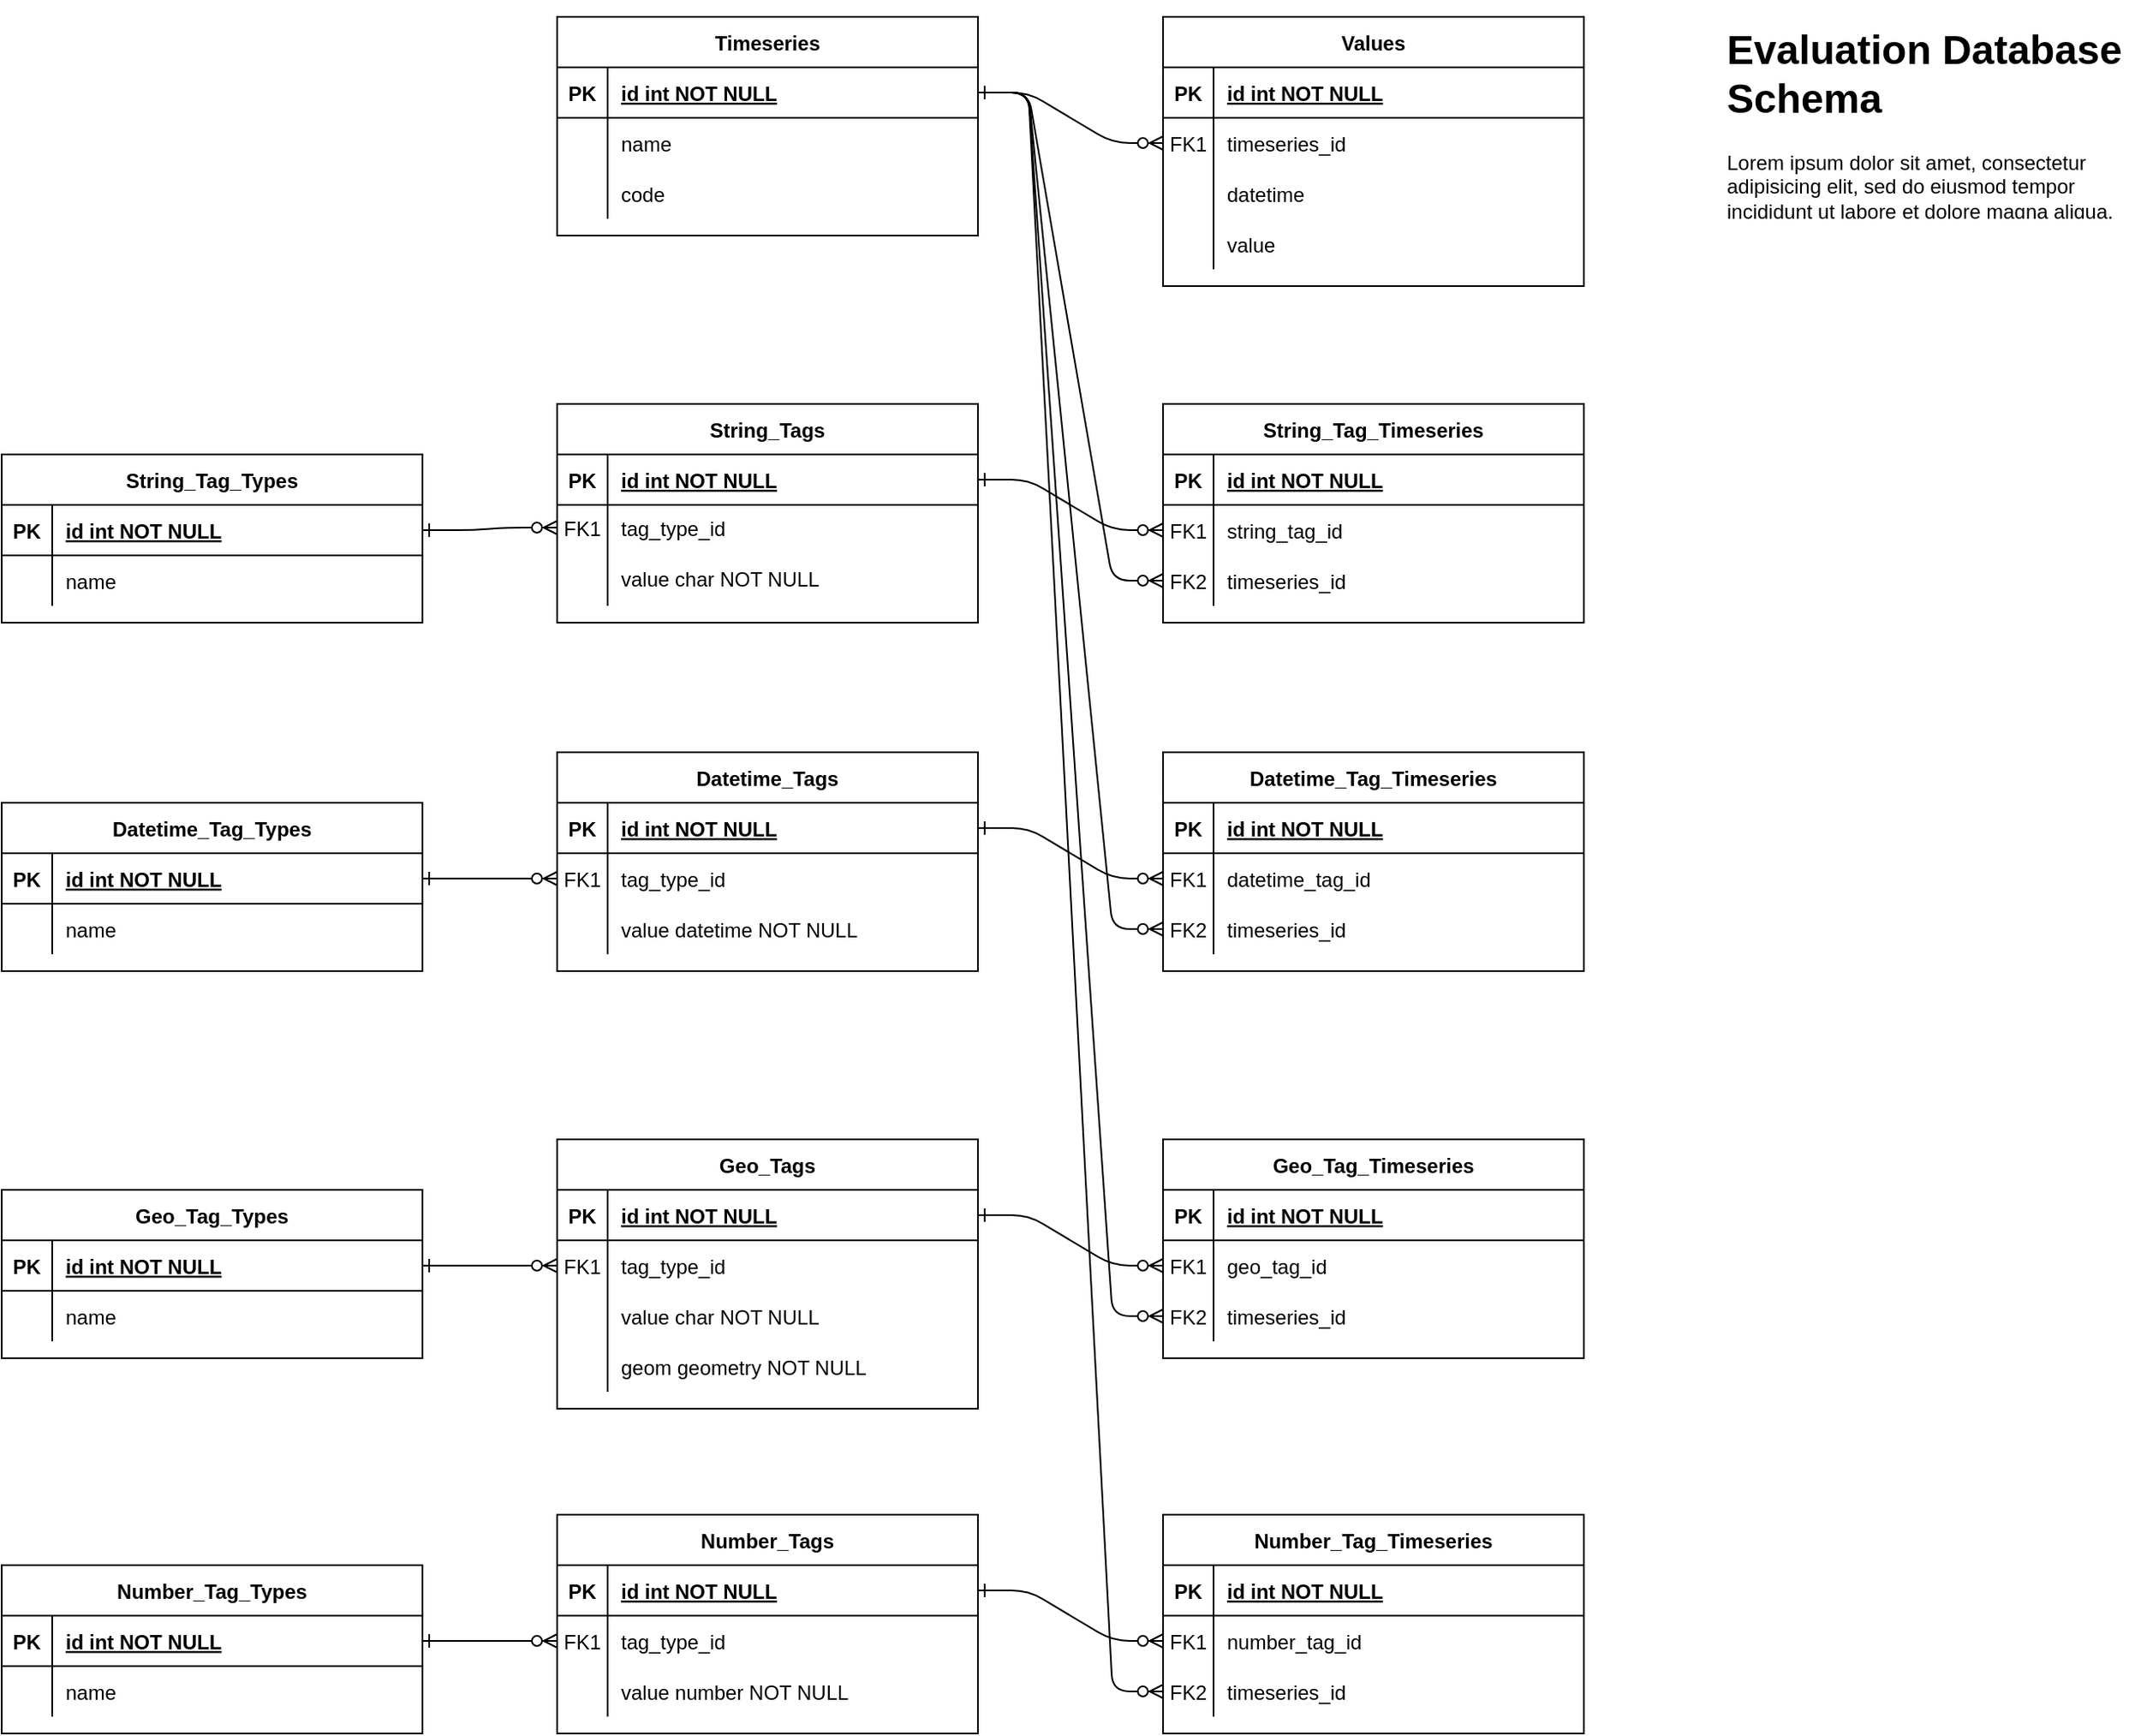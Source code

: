 <mxfile version="20.5.3" type="github">
  <diagram id="R2lEEEUBdFMjLlhIrx00" name="Page-1">
    <mxGraphModel dx="1337" dy="913" grid="1" gridSize="10" guides="1" tooltips="1" connect="1" arrows="1" fold="1" page="1" pageScale="1" pageWidth="1700" pageHeight="1100" math="0" shadow="0" extFonts="Permanent Marker^https://fonts.googleapis.com/css?family=Permanent+Marker">
      <root>
        <mxCell id="0" />
        <mxCell id="1" parent="0" />
        <mxCell id="C-vyLk0tnHw3VtMMgP7b-1" value="" style="edgeStyle=entityRelationEdgeStyle;endArrow=ERzeroToMany;startArrow=ERone;endFill=1;startFill=0;" parent="1" source="C-vyLk0tnHw3VtMMgP7b-24" target="C-vyLk0tnHw3VtMMgP7b-6" edge="1">
          <mxGeometry width="100" height="100" relative="1" as="geometry">
            <mxPoint x="340" y="720" as="sourcePoint" />
            <mxPoint x="440" y="620" as="targetPoint" />
          </mxGeometry>
        </mxCell>
        <mxCell id="C-vyLk0tnHw3VtMMgP7b-2" value="Values" style="shape=table;startSize=30;container=1;collapsible=1;childLayout=tableLayout;fixedRows=1;rowLines=0;fontStyle=1;align=center;resizeLast=1;" parent="1" vertex="1">
          <mxGeometry x="750" y="40" width="250" height="160" as="geometry" />
        </mxCell>
        <mxCell id="C-vyLk0tnHw3VtMMgP7b-3" value="" style="shape=partialRectangle;collapsible=0;dropTarget=0;pointerEvents=0;fillColor=none;points=[[0,0.5],[1,0.5]];portConstraint=eastwest;top=0;left=0;right=0;bottom=1;" parent="C-vyLk0tnHw3VtMMgP7b-2" vertex="1">
          <mxGeometry y="30" width="250" height="30" as="geometry" />
        </mxCell>
        <mxCell id="C-vyLk0tnHw3VtMMgP7b-4" value="PK" style="shape=partialRectangle;overflow=hidden;connectable=0;fillColor=none;top=0;left=0;bottom=0;right=0;fontStyle=1;" parent="C-vyLk0tnHw3VtMMgP7b-3" vertex="1">
          <mxGeometry width="30" height="30" as="geometry">
            <mxRectangle width="30" height="30" as="alternateBounds" />
          </mxGeometry>
        </mxCell>
        <mxCell id="C-vyLk0tnHw3VtMMgP7b-5" value="id int NOT NULL " style="shape=partialRectangle;overflow=hidden;connectable=0;fillColor=none;top=0;left=0;bottom=0;right=0;align=left;spacingLeft=6;fontStyle=5;" parent="C-vyLk0tnHw3VtMMgP7b-3" vertex="1">
          <mxGeometry x="30" width="220" height="30" as="geometry">
            <mxRectangle width="220" height="30" as="alternateBounds" />
          </mxGeometry>
        </mxCell>
        <mxCell id="C-vyLk0tnHw3VtMMgP7b-6" value="" style="shape=partialRectangle;collapsible=0;dropTarget=0;pointerEvents=0;fillColor=none;points=[[0,0.5],[1,0.5]];portConstraint=eastwest;top=0;left=0;right=0;bottom=0;" parent="C-vyLk0tnHw3VtMMgP7b-2" vertex="1">
          <mxGeometry y="60" width="250" height="30" as="geometry" />
        </mxCell>
        <mxCell id="C-vyLk0tnHw3VtMMgP7b-7" value="FK1" style="shape=partialRectangle;overflow=hidden;connectable=0;fillColor=none;top=0;left=0;bottom=0;right=0;" parent="C-vyLk0tnHw3VtMMgP7b-6" vertex="1">
          <mxGeometry width="30" height="30" as="geometry">
            <mxRectangle width="30" height="30" as="alternateBounds" />
          </mxGeometry>
        </mxCell>
        <mxCell id="C-vyLk0tnHw3VtMMgP7b-8" value="timeseries_id" style="shape=partialRectangle;overflow=hidden;connectable=0;fillColor=none;top=0;left=0;bottom=0;right=0;align=left;spacingLeft=6;" parent="C-vyLk0tnHw3VtMMgP7b-6" vertex="1">
          <mxGeometry x="30" width="220" height="30" as="geometry">
            <mxRectangle width="220" height="30" as="alternateBounds" />
          </mxGeometry>
        </mxCell>
        <mxCell id="C-vyLk0tnHw3VtMMgP7b-9" value="" style="shape=partialRectangle;collapsible=0;dropTarget=0;pointerEvents=0;fillColor=none;points=[[0,0.5],[1,0.5]];portConstraint=eastwest;top=0;left=0;right=0;bottom=0;" parent="C-vyLk0tnHw3VtMMgP7b-2" vertex="1">
          <mxGeometry y="90" width="250" height="30" as="geometry" />
        </mxCell>
        <mxCell id="C-vyLk0tnHw3VtMMgP7b-10" value="" style="shape=partialRectangle;overflow=hidden;connectable=0;fillColor=none;top=0;left=0;bottom=0;right=0;" parent="C-vyLk0tnHw3VtMMgP7b-9" vertex="1">
          <mxGeometry width="30" height="30" as="geometry">
            <mxRectangle width="30" height="30" as="alternateBounds" />
          </mxGeometry>
        </mxCell>
        <mxCell id="C-vyLk0tnHw3VtMMgP7b-11" value="datetime" style="shape=partialRectangle;overflow=hidden;connectable=0;fillColor=none;top=0;left=0;bottom=0;right=0;align=left;spacingLeft=6;" parent="C-vyLk0tnHw3VtMMgP7b-9" vertex="1">
          <mxGeometry x="30" width="220" height="30" as="geometry">
            <mxRectangle width="220" height="30" as="alternateBounds" />
          </mxGeometry>
        </mxCell>
        <mxCell id="uPF_LpUXPdytuVd4c78B-18" style="shape=partialRectangle;collapsible=0;dropTarget=0;pointerEvents=0;fillColor=none;points=[[0,0.5],[1,0.5]];portConstraint=eastwest;top=0;left=0;right=0;bottom=0;" parent="C-vyLk0tnHw3VtMMgP7b-2" vertex="1">
          <mxGeometry y="120" width="250" height="30" as="geometry" />
        </mxCell>
        <mxCell id="uPF_LpUXPdytuVd4c78B-19" style="shape=partialRectangle;overflow=hidden;connectable=0;fillColor=none;top=0;left=0;bottom=0;right=0;" parent="uPF_LpUXPdytuVd4c78B-18" vertex="1">
          <mxGeometry width="30" height="30" as="geometry">
            <mxRectangle width="30" height="30" as="alternateBounds" />
          </mxGeometry>
        </mxCell>
        <mxCell id="uPF_LpUXPdytuVd4c78B-20" value="value" style="shape=partialRectangle;overflow=hidden;connectable=0;fillColor=none;top=0;left=0;bottom=0;right=0;align=left;spacingLeft=6;" parent="uPF_LpUXPdytuVd4c78B-18" vertex="1">
          <mxGeometry x="30" width="220" height="30" as="geometry">
            <mxRectangle width="220" height="30" as="alternateBounds" />
          </mxGeometry>
        </mxCell>
        <mxCell id="C-vyLk0tnHw3VtMMgP7b-23" value="Timeseries" style="shape=table;startSize=30;container=1;collapsible=1;childLayout=tableLayout;fixedRows=1;rowLines=0;fontStyle=1;align=center;resizeLast=1;" parent="1" vertex="1">
          <mxGeometry x="390" y="40" width="250" height="130" as="geometry">
            <mxRectangle x="120" y="120" width="100" height="30" as="alternateBounds" />
          </mxGeometry>
        </mxCell>
        <mxCell id="C-vyLk0tnHw3VtMMgP7b-24" value="" style="shape=partialRectangle;collapsible=0;dropTarget=0;pointerEvents=0;fillColor=none;points=[[0,0.5],[1,0.5]];portConstraint=eastwest;top=0;left=0;right=0;bottom=1;" parent="C-vyLk0tnHw3VtMMgP7b-23" vertex="1">
          <mxGeometry y="30" width="250" height="30" as="geometry" />
        </mxCell>
        <mxCell id="C-vyLk0tnHw3VtMMgP7b-25" value="PK" style="shape=partialRectangle;overflow=hidden;connectable=0;fillColor=none;top=0;left=0;bottom=0;right=0;fontStyle=1;" parent="C-vyLk0tnHw3VtMMgP7b-24" vertex="1">
          <mxGeometry width="30" height="30" as="geometry">
            <mxRectangle width="30" height="30" as="alternateBounds" />
          </mxGeometry>
        </mxCell>
        <mxCell id="C-vyLk0tnHw3VtMMgP7b-26" value="id int NOT NULL " style="shape=partialRectangle;overflow=hidden;connectable=0;fillColor=none;top=0;left=0;bottom=0;right=0;align=left;spacingLeft=6;fontStyle=5;" parent="C-vyLk0tnHw3VtMMgP7b-24" vertex="1">
          <mxGeometry x="30" width="220" height="30" as="geometry">
            <mxRectangle width="220" height="30" as="alternateBounds" />
          </mxGeometry>
        </mxCell>
        <mxCell id="C-vyLk0tnHw3VtMMgP7b-27" value="" style="shape=partialRectangle;collapsible=0;dropTarget=0;pointerEvents=0;fillColor=none;points=[[0,0.5],[1,0.5]];portConstraint=eastwest;top=0;left=0;right=0;bottom=0;" parent="C-vyLk0tnHw3VtMMgP7b-23" vertex="1">
          <mxGeometry y="60" width="250" height="30" as="geometry" />
        </mxCell>
        <mxCell id="C-vyLk0tnHw3VtMMgP7b-28" value="" style="shape=partialRectangle;overflow=hidden;connectable=0;fillColor=none;top=0;left=0;bottom=0;right=0;" parent="C-vyLk0tnHw3VtMMgP7b-27" vertex="1">
          <mxGeometry width="30" height="30" as="geometry">
            <mxRectangle width="30" height="30" as="alternateBounds" />
          </mxGeometry>
        </mxCell>
        <mxCell id="C-vyLk0tnHw3VtMMgP7b-29" value="name" style="shape=partialRectangle;overflow=hidden;connectable=0;fillColor=none;top=0;left=0;bottom=0;right=0;align=left;spacingLeft=6;" parent="C-vyLk0tnHw3VtMMgP7b-27" vertex="1">
          <mxGeometry x="30" width="220" height="30" as="geometry">
            <mxRectangle width="220" height="30" as="alternateBounds" />
          </mxGeometry>
        </mxCell>
        <mxCell id="uPF_LpUXPdytuVd4c78B-15" style="shape=partialRectangle;collapsible=0;dropTarget=0;pointerEvents=0;fillColor=none;points=[[0,0.5],[1,0.5]];portConstraint=eastwest;top=0;left=0;right=0;bottom=0;" parent="C-vyLk0tnHw3VtMMgP7b-23" vertex="1">
          <mxGeometry y="90" width="250" height="30" as="geometry" />
        </mxCell>
        <mxCell id="uPF_LpUXPdytuVd4c78B-16" style="shape=partialRectangle;overflow=hidden;connectable=0;fillColor=none;top=0;left=0;bottom=0;right=0;" parent="uPF_LpUXPdytuVd4c78B-15" vertex="1">
          <mxGeometry width="30" height="30" as="geometry">
            <mxRectangle width="30" height="30" as="alternateBounds" />
          </mxGeometry>
        </mxCell>
        <mxCell id="uPF_LpUXPdytuVd4c78B-17" value="code" style="shape=partialRectangle;overflow=hidden;connectable=0;fillColor=none;top=0;left=0;bottom=0;right=0;align=left;spacingLeft=6;" parent="uPF_LpUXPdytuVd4c78B-15" vertex="1">
          <mxGeometry x="30" width="220" height="30" as="geometry">
            <mxRectangle width="220" height="30" as="alternateBounds" />
          </mxGeometry>
        </mxCell>
        <mxCell id="uPF_LpUXPdytuVd4c78B-21" value="String_Tag_Types" style="shape=table;startSize=30;container=1;collapsible=1;childLayout=tableLayout;fixedRows=1;rowLines=0;fontStyle=1;align=center;resizeLast=1;" parent="1" vertex="1">
          <mxGeometry x="60" y="300" width="250" height="100" as="geometry">
            <mxRectangle x="120" y="120" width="100" height="30" as="alternateBounds" />
          </mxGeometry>
        </mxCell>
        <mxCell id="uPF_LpUXPdytuVd4c78B-22" value="" style="shape=partialRectangle;collapsible=0;dropTarget=0;pointerEvents=0;fillColor=none;points=[[0,0.5],[1,0.5]];portConstraint=eastwest;top=0;left=0;right=0;bottom=1;" parent="uPF_LpUXPdytuVd4c78B-21" vertex="1">
          <mxGeometry y="30" width="250" height="30" as="geometry" />
        </mxCell>
        <mxCell id="uPF_LpUXPdytuVd4c78B-23" value="PK" style="shape=partialRectangle;overflow=hidden;connectable=0;fillColor=none;top=0;left=0;bottom=0;right=0;fontStyle=1;" parent="uPF_LpUXPdytuVd4c78B-22" vertex="1">
          <mxGeometry width="30" height="30" as="geometry">
            <mxRectangle width="30" height="30" as="alternateBounds" />
          </mxGeometry>
        </mxCell>
        <mxCell id="uPF_LpUXPdytuVd4c78B-24" value="id int NOT NULL " style="shape=partialRectangle;overflow=hidden;connectable=0;fillColor=none;top=0;left=0;bottom=0;right=0;align=left;spacingLeft=6;fontStyle=5;" parent="uPF_LpUXPdytuVd4c78B-22" vertex="1">
          <mxGeometry x="30" width="220" height="30" as="geometry">
            <mxRectangle width="220" height="30" as="alternateBounds" />
          </mxGeometry>
        </mxCell>
        <mxCell id="uPF_LpUXPdytuVd4c78B-25" value="" style="shape=partialRectangle;collapsible=0;dropTarget=0;pointerEvents=0;fillColor=none;points=[[0,0.5],[1,0.5]];portConstraint=eastwest;top=0;left=0;right=0;bottom=0;" parent="uPF_LpUXPdytuVd4c78B-21" vertex="1">
          <mxGeometry y="60" width="250" height="30" as="geometry" />
        </mxCell>
        <mxCell id="uPF_LpUXPdytuVd4c78B-26" value="" style="shape=partialRectangle;overflow=hidden;connectable=0;fillColor=none;top=0;left=0;bottom=0;right=0;" parent="uPF_LpUXPdytuVd4c78B-25" vertex="1">
          <mxGeometry width="30" height="30" as="geometry">
            <mxRectangle width="30" height="30" as="alternateBounds" />
          </mxGeometry>
        </mxCell>
        <mxCell id="uPF_LpUXPdytuVd4c78B-27" value="name" style="shape=partialRectangle;overflow=hidden;connectable=0;fillColor=none;top=0;left=0;bottom=0;right=0;align=left;spacingLeft=6;" parent="uPF_LpUXPdytuVd4c78B-25" vertex="1">
          <mxGeometry x="30" width="220" height="30" as="geometry">
            <mxRectangle width="220" height="30" as="alternateBounds" />
          </mxGeometry>
        </mxCell>
        <mxCell id="uPF_LpUXPdytuVd4c78B-31" value="String_Tags" style="shape=table;startSize=30;container=1;collapsible=1;childLayout=tableLayout;fixedRows=1;rowLines=0;fontStyle=1;align=center;resizeLast=1;" parent="1" vertex="1">
          <mxGeometry x="390" y="270" width="250" height="130" as="geometry">
            <mxRectangle x="120" y="120" width="100" height="30" as="alternateBounds" />
          </mxGeometry>
        </mxCell>
        <mxCell id="uPF_LpUXPdytuVd4c78B-32" value="" style="shape=partialRectangle;collapsible=0;dropTarget=0;pointerEvents=0;fillColor=none;points=[[0,0.5],[1,0.5]];portConstraint=eastwest;top=0;left=0;right=0;bottom=1;" parent="uPF_LpUXPdytuVd4c78B-31" vertex="1">
          <mxGeometry y="30" width="250" height="30" as="geometry" />
        </mxCell>
        <mxCell id="uPF_LpUXPdytuVd4c78B-33" value="PK" style="shape=partialRectangle;overflow=hidden;connectable=0;fillColor=none;top=0;left=0;bottom=0;right=0;fontStyle=1;" parent="uPF_LpUXPdytuVd4c78B-32" vertex="1">
          <mxGeometry width="30" height="30" as="geometry">
            <mxRectangle width="30" height="30" as="alternateBounds" />
          </mxGeometry>
        </mxCell>
        <mxCell id="uPF_LpUXPdytuVd4c78B-34" value="id int NOT NULL " style="shape=partialRectangle;overflow=hidden;connectable=0;fillColor=none;top=0;left=0;bottom=0;right=0;align=left;spacingLeft=6;fontStyle=5;" parent="uPF_LpUXPdytuVd4c78B-32" vertex="1">
          <mxGeometry x="30" width="220" height="30" as="geometry">
            <mxRectangle width="220" height="30" as="alternateBounds" />
          </mxGeometry>
        </mxCell>
        <mxCell id="uPF_LpUXPdytuVd4c78B-35" value="" style="shape=partialRectangle;collapsible=0;dropTarget=0;pointerEvents=0;fillColor=none;points=[[0,0.5],[1,0.5]];portConstraint=eastwest;top=0;left=0;right=0;bottom=0;" parent="uPF_LpUXPdytuVd4c78B-31" vertex="1">
          <mxGeometry y="60" width="250" height="27" as="geometry" />
        </mxCell>
        <mxCell id="uPF_LpUXPdytuVd4c78B-36" value="FK1" style="shape=partialRectangle;overflow=hidden;connectable=0;fillColor=none;top=0;left=0;bottom=0;right=0;" parent="uPF_LpUXPdytuVd4c78B-35" vertex="1">
          <mxGeometry width="30" height="27" as="geometry">
            <mxRectangle width="30" height="27" as="alternateBounds" />
          </mxGeometry>
        </mxCell>
        <mxCell id="uPF_LpUXPdytuVd4c78B-37" value="tag_type_id" style="shape=partialRectangle;overflow=hidden;connectable=0;fillColor=none;top=0;left=0;bottom=0;right=0;align=left;spacingLeft=6;" parent="uPF_LpUXPdytuVd4c78B-35" vertex="1">
          <mxGeometry x="30" width="220" height="27" as="geometry">
            <mxRectangle width="220" height="27" as="alternateBounds" />
          </mxGeometry>
        </mxCell>
        <mxCell id="uPF_LpUXPdytuVd4c78B-38" style="shape=partialRectangle;collapsible=0;dropTarget=0;pointerEvents=0;fillColor=none;points=[[0,0.5],[1,0.5]];portConstraint=eastwest;top=0;left=0;right=0;bottom=0;" parent="uPF_LpUXPdytuVd4c78B-31" vertex="1">
          <mxGeometry y="87" width="250" height="33" as="geometry" />
        </mxCell>
        <mxCell id="uPF_LpUXPdytuVd4c78B-39" style="shape=partialRectangle;overflow=hidden;connectable=0;fillColor=none;top=0;left=0;bottom=0;right=0;" parent="uPF_LpUXPdytuVd4c78B-38" vertex="1">
          <mxGeometry width="30" height="33" as="geometry">
            <mxRectangle width="30" height="33" as="alternateBounds" />
          </mxGeometry>
        </mxCell>
        <mxCell id="uPF_LpUXPdytuVd4c78B-40" value="value char NOT NULL" style="shape=partialRectangle;overflow=hidden;connectable=0;fillColor=none;top=0;left=0;bottom=0;right=0;align=left;spacingLeft=6;" parent="uPF_LpUXPdytuVd4c78B-38" vertex="1">
          <mxGeometry x="30" width="220" height="33" as="geometry">
            <mxRectangle width="220" height="33" as="alternateBounds" />
          </mxGeometry>
        </mxCell>
        <mxCell id="uPF_LpUXPdytuVd4c78B-41" value="String_Tag_Timeseries" style="shape=table;startSize=30;container=1;collapsible=1;childLayout=tableLayout;fixedRows=1;rowLines=0;fontStyle=1;align=center;resizeLast=1;" parent="1" vertex="1">
          <mxGeometry x="750" y="270" width="250" height="130" as="geometry">
            <mxRectangle x="120" y="120" width="100" height="30" as="alternateBounds" />
          </mxGeometry>
        </mxCell>
        <mxCell id="uPF_LpUXPdytuVd4c78B-42" value="" style="shape=partialRectangle;collapsible=0;dropTarget=0;pointerEvents=0;fillColor=none;points=[[0,0.5],[1,0.5]];portConstraint=eastwest;top=0;left=0;right=0;bottom=1;" parent="uPF_LpUXPdytuVd4c78B-41" vertex="1">
          <mxGeometry y="30" width="250" height="30" as="geometry" />
        </mxCell>
        <mxCell id="uPF_LpUXPdytuVd4c78B-43" value="PK" style="shape=partialRectangle;overflow=hidden;connectable=0;fillColor=none;top=0;left=0;bottom=0;right=0;fontStyle=1;" parent="uPF_LpUXPdytuVd4c78B-42" vertex="1">
          <mxGeometry width="30" height="30" as="geometry">
            <mxRectangle width="30" height="30" as="alternateBounds" />
          </mxGeometry>
        </mxCell>
        <mxCell id="uPF_LpUXPdytuVd4c78B-44" value="id int NOT NULL " style="shape=partialRectangle;overflow=hidden;connectable=0;fillColor=none;top=0;left=0;bottom=0;right=0;align=left;spacingLeft=6;fontStyle=5;" parent="uPF_LpUXPdytuVd4c78B-42" vertex="1">
          <mxGeometry x="30" width="220" height="30" as="geometry">
            <mxRectangle width="220" height="30" as="alternateBounds" />
          </mxGeometry>
        </mxCell>
        <mxCell id="uPF_LpUXPdytuVd4c78B-45" value="" style="shape=partialRectangle;collapsible=0;dropTarget=0;pointerEvents=0;fillColor=none;points=[[0,0.5],[1,0.5]];portConstraint=eastwest;top=0;left=0;right=0;bottom=0;" parent="uPF_LpUXPdytuVd4c78B-41" vertex="1">
          <mxGeometry y="60" width="250" height="30" as="geometry" />
        </mxCell>
        <mxCell id="uPF_LpUXPdytuVd4c78B-46" value="FK1" style="shape=partialRectangle;overflow=hidden;connectable=0;fillColor=none;top=0;left=0;bottom=0;right=0;" parent="uPF_LpUXPdytuVd4c78B-45" vertex="1">
          <mxGeometry width="30" height="30" as="geometry">
            <mxRectangle width="30" height="30" as="alternateBounds" />
          </mxGeometry>
        </mxCell>
        <mxCell id="uPF_LpUXPdytuVd4c78B-47" value="string_tag_id" style="shape=partialRectangle;overflow=hidden;connectable=0;fillColor=none;top=0;left=0;bottom=0;right=0;align=left;spacingLeft=6;" parent="uPF_LpUXPdytuVd4c78B-45" vertex="1">
          <mxGeometry x="30" width="220" height="30" as="geometry">
            <mxRectangle width="220" height="30" as="alternateBounds" />
          </mxGeometry>
        </mxCell>
        <mxCell id="uPF_LpUXPdytuVd4c78B-48" style="shape=partialRectangle;collapsible=0;dropTarget=0;pointerEvents=0;fillColor=none;points=[[0,0.5],[1,0.5]];portConstraint=eastwest;top=0;left=0;right=0;bottom=0;" parent="uPF_LpUXPdytuVd4c78B-41" vertex="1">
          <mxGeometry y="90" width="250" height="30" as="geometry" />
        </mxCell>
        <mxCell id="uPF_LpUXPdytuVd4c78B-49" value="FK2" style="shape=partialRectangle;overflow=hidden;connectable=0;fillColor=none;top=0;left=0;bottom=0;right=0;" parent="uPF_LpUXPdytuVd4c78B-48" vertex="1">
          <mxGeometry width="30" height="30" as="geometry">
            <mxRectangle width="30" height="30" as="alternateBounds" />
          </mxGeometry>
        </mxCell>
        <mxCell id="uPF_LpUXPdytuVd4c78B-50" value="timeseries_id" style="shape=partialRectangle;overflow=hidden;connectable=0;fillColor=none;top=0;left=0;bottom=0;right=0;align=left;spacingLeft=6;" parent="uPF_LpUXPdytuVd4c78B-48" vertex="1">
          <mxGeometry x="30" width="220" height="30" as="geometry">
            <mxRectangle width="220" height="30" as="alternateBounds" />
          </mxGeometry>
        </mxCell>
        <mxCell id="uPF_LpUXPdytuVd4c78B-54" value="" style="edgeStyle=entityRelationEdgeStyle;endArrow=ERzeroToMany;startArrow=ERone;endFill=1;startFill=0;entryX=0;entryY=0.5;entryDx=0;entryDy=0;exitX=1;exitY=0.5;exitDx=0;exitDy=0;" parent="1" source="uPF_LpUXPdytuVd4c78B-22" target="uPF_LpUXPdytuVd4c78B-35" edge="1">
          <mxGeometry width="100" height="100" relative="1" as="geometry">
            <mxPoint x="390" y="-85" as="sourcePoint" />
            <mxPoint x="470" y="-55" as="targetPoint" />
          </mxGeometry>
        </mxCell>
        <mxCell id="uPF_LpUXPdytuVd4c78B-55" value="" style="edgeStyle=entityRelationEdgeStyle;endArrow=ERzeroToMany;startArrow=ERone;endFill=1;startFill=0;entryX=0;entryY=0.5;entryDx=0;entryDy=0;exitX=1;exitY=0.5;exitDx=0;exitDy=0;" parent="1" source="uPF_LpUXPdytuVd4c78B-32" target="uPF_LpUXPdytuVd4c78B-45" edge="1">
          <mxGeometry width="100" height="100" relative="1" as="geometry">
            <mxPoint x="340" y="450" as="sourcePoint" />
            <mxPoint x="440" y="450" as="targetPoint" />
          </mxGeometry>
        </mxCell>
        <mxCell id="uPF_LpUXPdytuVd4c78B-56" value="" style="edgeStyle=entityRelationEdgeStyle;endArrow=ERzeroToMany;startArrow=ERone;endFill=1;startFill=0;entryX=0;entryY=0.5;entryDx=0;entryDy=0;exitX=1;exitY=0.5;exitDx=0;exitDy=0;" parent="1" source="C-vyLk0tnHw3VtMMgP7b-24" target="uPF_LpUXPdytuVd4c78B-48" edge="1">
          <mxGeometry width="100" height="100" relative="1" as="geometry">
            <mxPoint x="640" y="535" as="sourcePoint" />
            <mxPoint x="735" y="565" as="targetPoint" />
          </mxGeometry>
        </mxCell>
        <mxCell id="uPF_LpUXPdytuVd4c78B-57" value="Datetime_Tag_Types" style="shape=table;startSize=30;container=1;collapsible=1;childLayout=tableLayout;fixedRows=1;rowLines=0;fontStyle=1;align=center;resizeLast=1;" parent="1" vertex="1">
          <mxGeometry x="60" y="507" width="250" height="100" as="geometry">
            <mxRectangle x="120" y="120" width="100" height="30" as="alternateBounds" />
          </mxGeometry>
        </mxCell>
        <mxCell id="uPF_LpUXPdytuVd4c78B-58" value="" style="shape=partialRectangle;collapsible=0;dropTarget=0;pointerEvents=0;fillColor=none;points=[[0,0.5],[1,0.5]];portConstraint=eastwest;top=0;left=0;right=0;bottom=1;" parent="uPF_LpUXPdytuVd4c78B-57" vertex="1">
          <mxGeometry y="30" width="250" height="30" as="geometry" />
        </mxCell>
        <mxCell id="uPF_LpUXPdytuVd4c78B-59" value="PK" style="shape=partialRectangle;overflow=hidden;connectable=0;fillColor=none;top=0;left=0;bottom=0;right=0;fontStyle=1;" parent="uPF_LpUXPdytuVd4c78B-58" vertex="1">
          <mxGeometry width="30" height="30" as="geometry">
            <mxRectangle width="30" height="30" as="alternateBounds" />
          </mxGeometry>
        </mxCell>
        <mxCell id="uPF_LpUXPdytuVd4c78B-60" value="id int NOT NULL " style="shape=partialRectangle;overflow=hidden;connectable=0;fillColor=none;top=0;left=0;bottom=0;right=0;align=left;spacingLeft=6;fontStyle=5;" parent="uPF_LpUXPdytuVd4c78B-58" vertex="1">
          <mxGeometry x="30" width="220" height="30" as="geometry">
            <mxRectangle width="220" height="30" as="alternateBounds" />
          </mxGeometry>
        </mxCell>
        <mxCell id="uPF_LpUXPdytuVd4c78B-61" value="" style="shape=partialRectangle;collapsible=0;dropTarget=0;pointerEvents=0;fillColor=none;points=[[0,0.5],[1,0.5]];portConstraint=eastwest;top=0;left=0;right=0;bottom=0;" parent="uPF_LpUXPdytuVd4c78B-57" vertex="1">
          <mxGeometry y="60" width="250" height="30" as="geometry" />
        </mxCell>
        <mxCell id="uPF_LpUXPdytuVd4c78B-62" value="" style="shape=partialRectangle;overflow=hidden;connectable=0;fillColor=none;top=0;left=0;bottom=0;right=0;" parent="uPF_LpUXPdytuVd4c78B-61" vertex="1">
          <mxGeometry width="30" height="30" as="geometry">
            <mxRectangle width="30" height="30" as="alternateBounds" />
          </mxGeometry>
        </mxCell>
        <mxCell id="uPF_LpUXPdytuVd4c78B-63" value="name" style="shape=partialRectangle;overflow=hidden;connectable=0;fillColor=none;top=0;left=0;bottom=0;right=0;align=left;spacingLeft=6;" parent="uPF_LpUXPdytuVd4c78B-61" vertex="1">
          <mxGeometry x="30" width="220" height="30" as="geometry">
            <mxRectangle width="220" height="30" as="alternateBounds" />
          </mxGeometry>
        </mxCell>
        <mxCell id="uPF_LpUXPdytuVd4c78B-64" value="Datetime_Tags" style="shape=table;startSize=30;container=1;collapsible=1;childLayout=tableLayout;fixedRows=1;rowLines=0;fontStyle=1;align=center;resizeLast=1;" parent="1" vertex="1">
          <mxGeometry x="390" y="477" width="250" height="130" as="geometry">
            <mxRectangle x="120" y="120" width="100" height="30" as="alternateBounds" />
          </mxGeometry>
        </mxCell>
        <mxCell id="uPF_LpUXPdytuVd4c78B-65" value="" style="shape=partialRectangle;collapsible=0;dropTarget=0;pointerEvents=0;fillColor=none;points=[[0,0.5],[1,0.5]];portConstraint=eastwest;top=0;left=0;right=0;bottom=1;" parent="uPF_LpUXPdytuVd4c78B-64" vertex="1">
          <mxGeometry y="30" width="250" height="30" as="geometry" />
        </mxCell>
        <mxCell id="uPF_LpUXPdytuVd4c78B-66" value="PK" style="shape=partialRectangle;overflow=hidden;connectable=0;fillColor=none;top=0;left=0;bottom=0;right=0;fontStyle=1;" parent="uPF_LpUXPdytuVd4c78B-65" vertex="1">
          <mxGeometry width="30" height="30" as="geometry">
            <mxRectangle width="30" height="30" as="alternateBounds" />
          </mxGeometry>
        </mxCell>
        <mxCell id="uPF_LpUXPdytuVd4c78B-67" value="id int NOT NULL " style="shape=partialRectangle;overflow=hidden;connectable=0;fillColor=none;top=0;left=0;bottom=0;right=0;align=left;spacingLeft=6;fontStyle=5;" parent="uPF_LpUXPdytuVd4c78B-65" vertex="1">
          <mxGeometry x="30" width="220" height="30" as="geometry">
            <mxRectangle width="220" height="30" as="alternateBounds" />
          </mxGeometry>
        </mxCell>
        <mxCell id="uPF_LpUXPdytuVd4c78B-68" value="" style="shape=partialRectangle;collapsible=0;dropTarget=0;pointerEvents=0;fillColor=none;points=[[0,0.5],[1,0.5]];portConstraint=eastwest;top=0;left=0;right=0;bottom=0;" parent="uPF_LpUXPdytuVd4c78B-64" vertex="1">
          <mxGeometry y="60" width="250" height="30" as="geometry" />
        </mxCell>
        <mxCell id="uPF_LpUXPdytuVd4c78B-69" value="FK1" style="shape=partialRectangle;overflow=hidden;connectable=0;fillColor=none;top=0;left=0;bottom=0;right=0;" parent="uPF_LpUXPdytuVd4c78B-68" vertex="1">
          <mxGeometry width="30" height="30" as="geometry">
            <mxRectangle width="30" height="30" as="alternateBounds" />
          </mxGeometry>
        </mxCell>
        <mxCell id="uPF_LpUXPdytuVd4c78B-70" value="tag_type_id" style="shape=partialRectangle;overflow=hidden;connectable=0;fillColor=none;top=0;left=0;bottom=0;right=0;align=left;spacingLeft=6;" parent="uPF_LpUXPdytuVd4c78B-68" vertex="1">
          <mxGeometry x="30" width="220" height="30" as="geometry">
            <mxRectangle width="220" height="30" as="alternateBounds" />
          </mxGeometry>
        </mxCell>
        <mxCell id="uPF_LpUXPdytuVd4c78B-71" style="shape=partialRectangle;collapsible=0;dropTarget=0;pointerEvents=0;fillColor=none;points=[[0,0.5],[1,0.5]];portConstraint=eastwest;top=0;left=0;right=0;bottom=0;" parent="uPF_LpUXPdytuVd4c78B-64" vertex="1">
          <mxGeometry y="90" width="250" height="30" as="geometry" />
        </mxCell>
        <mxCell id="uPF_LpUXPdytuVd4c78B-72" style="shape=partialRectangle;overflow=hidden;connectable=0;fillColor=none;top=0;left=0;bottom=0;right=0;" parent="uPF_LpUXPdytuVd4c78B-71" vertex="1">
          <mxGeometry width="30" height="30" as="geometry">
            <mxRectangle width="30" height="30" as="alternateBounds" />
          </mxGeometry>
        </mxCell>
        <mxCell id="uPF_LpUXPdytuVd4c78B-73" value="value datetime NOT NULL" style="shape=partialRectangle;overflow=hidden;connectable=0;fillColor=none;top=0;left=0;bottom=0;right=0;align=left;spacingLeft=6;" parent="uPF_LpUXPdytuVd4c78B-71" vertex="1">
          <mxGeometry x="30" width="220" height="30" as="geometry">
            <mxRectangle width="220" height="30" as="alternateBounds" />
          </mxGeometry>
        </mxCell>
        <mxCell id="uPF_LpUXPdytuVd4c78B-74" value="Datetime_Tag_Timeseries" style="shape=table;startSize=30;container=1;collapsible=1;childLayout=tableLayout;fixedRows=1;rowLines=0;fontStyle=1;align=center;resizeLast=1;" parent="1" vertex="1">
          <mxGeometry x="750" y="477" width="250" height="130" as="geometry">
            <mxRectangle x="120" y="120" width="100" height="30" as="alternateBounds" />
          </mxGeometry>
        </mxCell>
        <mxCell id="uPF_LpUXPdytuVd4c78B-75" value="" style="shape=partialRectangle;collapsible=0;dropTarget=0;pointerEvents=0;fillColor=none;points=[[0,0.5],[1,0.5]];portConstraint=eastwest;top=0;left=0;right=0;bottom=1;" parent="uPF_LpUXPdytuVd4c78B-74" vertex="1">
          <mxGeometry y="30" width="250" height="30" as="geometry" />
        </mxCell>
        <mxCell id="uPF_LpUXPdytuVd4c78B-76" value="PK" style="shape=partialRectangle;overflow=hidden;connectable=0;fillColor=none;top=0;left=0;bottom=0;right=0;fontStyle=1;" parent="uPF_LpUXPdytuVd4c78B-75" vertex="1">
          <mxGeometry width="30" height="30" as="geometry">
            <mxRectangle width="30" height="30" as="alternateBounds" />
          </mxGeometry>
        </mxCell>
        <mxCell id="uPF_LpUXPdytuVd4c78B-77" value="id int NOT NULL " style="shape=partialRectangle;overflow=hidden;connectable=0;fillColor=none;top=0;left=0;bottom=0;right=0;align=left;spacingLeft=6;fontStyle=5;" parent="uPF_LpUXPdytuVd4c78B-75" vertex="1">
          <mxGeometry x="30" width="220" height="30" as="geometry">
            <mxRectangle width="220" height="30" as="alternateBounds" />
          </mxGeometry>
        </mxCell>
        <mxCell id="uPF_LpUXPdytuVd4c78B-78" value="" style="shape=partialRectangle;collapsible=0;dropTarget=0;pointerEvents=0;fillColor=none;points=[[0,0.5],[1,0.5]];portConstraint=eastwest;top=0;left=0;right=0;bottom=0;" parent="uPF_LpUXPdytuVd4c78B-74" vertex="1">
          <mxGeometry y="60" width="250" height="30" as="geometry" />
        </mxCell>
        <mxCell id="uPF_LpUXPdytuVd4c78B-79" value="FK1" style="shape=partialRectangle;overflow=hidden;connectable=0;fillColor=none;top=0;left=0;bottom=0;right=0;" parent="uPF_LpUXPdytuVd4c78B-78" vertex="1">
          <mxGeometry width="30" height="30" as="geometry">
            <mxRectangle width="30" height="30" as="alternateBounds" />
          </mxGeometry>
        </mxCell>
        <mxCell id="uPF_LpUXPdytuVd4c78B-80" value="datetime_tag_id" style="shape=partialRectangle;overflow=hidden;connectable=0;fillColor=none;top=0;left=0;bottom=0;right=0;align=left;spacingLeft=6;" parent="uPF_LpUXPdytuVd4c78B-78" vertex="1">
          <mxGeometry x="30" width="220" height="30" as="geometry">
            <mxRectangle width="220" height="30" as="alternateBounds" />
          </mxGeometry>
        </mxCell>
        <mxCell id="uPF_LpUXPdytuVd4c78B-81" style="shape=partialRectangle;collapsible=0;dropTarget=0;pointerEvents=0;fillColor=none;points=[[0,0.5],[1,0.5]];portConstraint=eastwest;top=0;left=0;right=0;bottom=0;" parent="uPF_LpUXPdytuVd4c78B-74" vertex="1">
          <mxGeometry y="90" width="250" height="30" as="geometry" />
        </mxCell>
        <mxCell id="uPF_LpUXPdytuVd4c78B-82" value="FK2" style="shape=partialRectangle;overflow=hidden;connectable=0;fillColor=none;top=0;left=0;bottom=0;right=0;" parent="uPF_LpUXPdytuVd4c78B-81" vertex="1">
          <mxGeometry width="30" height="30" as="geometry">
            <mxRectangle width="30" height="30" as="alternateBounds" />
          </mxGeometry>
        </mxCell>
        <mxCell id="uPF_LpUXPdytuVd4c78B-83" value="timeseries_id" style="shape=partialRectangle;overflow=hidden;connectable=0;fillColor=none;top=0;left=0;bottom=0;right=0;align=left;spacingLeft=6;" parent="uPF_LpUXPdytuVd4c78B-81" vertex="1">
          <mxGeometry x="30" width="220" height="30" as="geometry">
            <mxRectangle width="220" height="30" as="alternateBounds" />
          </mxGeometry>
        </mxCell>
        <mxCell id="uPF_LpUXPdytuVd4c78B-84" value="" style="edgeStyle=entityRelationEdgeStyle;endArrow=ERzeroToMany;startArrow=ERone;endFill=1;startFill=0;entryX=0;entryY=0.5;entryDx=0;entryDy=0;exitX=1;exitY=0.5;exitDx=0;exitDy=0;" parent="1" source="uPF_LpUXPdytuVd4c78B-58" target="uPF_LpUXPdytuVd4c78B-68" edge="1">
          <mxGeometry width="100" height="100" relative="1" as="geometry">
            <mxPoint x="320" y="355" as="sourcePoint" />
            <mxPoint x="400" y="355" as="targetPoint" />
          </mxGeometry>
        </mxCell>
        <mxCell id="uPF_LpUXPdytuVd4c78B-85" value="" style="edgeStyle=entityRelationEdgeStyle;endArrow=ERzeroToMany;startArrow=ERone;endFill=1;startFill=0;entryX=0;entryY=0.5;entryDx=0;entryDy=0;exitX=1;exitY=0.5;exitDx=0;exitDy=0;" parent="1" source="C-vyLk0tnHw3VtMMgP7b-24" target="uPF_LpUXPdytuVd4c78B-81" edge="1">
          <mxGeometry width="100" height="100" relative="1" as="geometry">
            <mxPoint x="460" y="145" as="sourcePoint" />
            <mxPoint x="750" y="488" as="targetPoint" />
          </mxGeometry>
        </mxCell>
        <mxCell id="uPF_LpUXPdytuVd4c78B-86" value="" style="edgeStyle=entityRelationEdgeStyle;endArrow=ERzeroToMany;startArrow=ERone;endFill=1;startFill=0;entryX=0;entryY=0.5;entryDx=0;entryDy=0;exitX=1;exitY=0.5;exitDx=0;exitDy=0;" parent="1" source="uPF_LpUXPdytuVd4c78B-65" target="uPF_LpUXPdytuVd4c78B-78" edge="1">
          <mxGeometry width="100" height="100" relative="1" as="geometry">
            <mxPoint x="650" y="325" as="sourcePoint" />
            <mxPoint x="760" y="355" as="targetPoint" />
          </mxGeometry>
        </mxCell>
        <mxCell id="uPF_LpUXPdytuVd4c78B-87" value="Geo_Tag_Types" style="shape=table;startSize=30;container=1;collapsible=1;childLayout=tableLayout;fixedRows=1;rowLines=0;fontStyle=1;align=center;resizeLast=1;" parent="1" vertex="1">
          <mxGeometry x="60" y="737" width="250" height="100" as="geometry">
            <mxRectangle x="120" y="120" width="100" height="30" as="alternateBounds" />
          </mxGeometry>
        </mxCell>
        <mxCell id="uPF_LpUXPdytuVd4c78B-88" value="" style="shape=partialRectangle;collapsible=0;dropTarget=0;pointerEvents=0;fillColor=none;points=[[0,0.5],[1,0.5]];portConstraint=eastwest;top=0;left=0;right=0;bottom=1;" parent="uPF_LpUXPdytuVd4c78B-87" vertex="1">
          <mxGeometry y="30" width="250" height="30" as="geometry" />
        </mxCell>
        <mxCell id="uPF_LpUXPdytuVd4c78B-89" value="PK" style="shape=partialRectangle;overflow=hidden;connectable=0;fillColor=none;top=0;left=0;bottom=0;right=0;fontStyle=1;" parent="uPF_LpUXPdytuVd4c78B-88" vertex="1">
          <mxGeometry width="30" height="30" as="geometry">
            <mxRectangle width="30" height="30" as="alternateBounds" />
          </mxGeometry>
        </mxCell>
        <mxCell id="uPF_LpUXPdytuVd4c78B-90" value="id int NOT NULL " style="shape=partialRectangle;overflow=hidden;connectable=0;fillColor=none;top=0;left=0;bottom=0;right=0;align=left;spacingLeft=6;fontStyle=5;" parent="uPF_LpUXPdytuVd4c78B-88" vertex="1">
          <mxGeometry x="30" width="220" height="30" as="geometry">
            <mxRectangle width="220" height="30" as="alternateBounds" />
          </mxGeometry>
        </mxCell>
        <mxCell id="uPF_LpUXPdytuVd4c78B-91" value="" style="shape=partialRectangle;collapsible=0;dropTarget=0;pointerEvents=0;fillColor=none;points=[[0,0.5],[1,0.5]];portConstraint=eastwest;top=0;left=0;right=0;bottom=0;" parent="uPF_LpUXPdytuVd4c78B-87" vertex="1">
          <mxGeometry y="60" width="250" height="30" as="geometry" />
        </mxCell>
        <mxCell id="uPF_LpUXPdytuVd4c78B-92" value="" style="shape=partialRectangle;overflow=hidden;connectable=0;fillColor=none;top=0;left=0;bottom=0;right=0;" parent="uPF_LpUXPdytuVd4c78B-91" vertex="1">
          <mxGeometry width="30" height="30" as="geometry">
            <mxRectangle width="30" height="30" as="alternateBounds" />
          </mxGeometry>
        </mxCell>
        <mxCell id="uPF_LpUXPdytuVd4c78B-93" value="name" style="shape=partialRectangle;overflow=hidden;connectable=0;fillColor=none;top=0;left=0;bottom=0;right=0;align=left;spacingLeft=6;" parent="uPF_LpUXPdytuVd4c78B-91" vertex="1">
          <mxGeometry x="30" width="220" height="30" as="geometry">
            <mxRectangle width="220" height="30" as="alternateBounds" />
          </mxGeometry>
        </mxCell>
        <mxCell id="uPF_LpUXPdytuVd4c78B-94" value="Geo_Tags" style="shape=table;startSize=30;container=1;collapsible=1;childLayout=tableLayout;fixedRows=1;rowLines=0;fontStyle=1;align=center;resizeLast=1;" parent="1" vertex="1">
          <mxGeometry x="390" y="707" width="250" height="160" as="geometry">
            <mxRectangle x="120" y="120" width="100" height="30" as="alternateBounds" />
          </mxGeometry>
        </mxCell>
        <mxCell id="uPF_LpUXPdytuVd4c78B-95" value="" style="shape=partialRectangle;collapsible=0;dropTarget=0;pointerEvents=0;fillColor=none;points=[[0,0.5],[1,0.5]];portConstraint=eastwest;top=0;left=0;right=0;bottom=1;" parent="uPF_LpUXPdytuVd4c78B-94" vertex="1">
          <mxGeometry y="30" width="250" height="30" as="geometry" />
        </mxCell>
        <mxCell id="uPF_LpUXPdytuVd4c78B-96" value="PK" style="shape=partialRectangle;overflow=hidden;connectable=0;fillColor=none;top=0;left=0;bottom=0;right=0;fontStyle=1;" parent="uPF_LpUXPdytuVd4c78B-95" vertex="1">
          <mxGeometry width="30" height="30" as="geometry">
            <mxRectangle width="30" height="30" as="alternateBounds" />
          </mxGeometry>
        </mxCell>
        <mxCell id="uPF_LpUXPdytuVd4c78B-97" value="id int NOT NULL " style="shape=partialRectangle;overflow=hidden;connectable=0;fillColor=none;top=0;left=0;bottom=0;right=0;align=left;spacingLeft=6;fontStyle=5;" parent="uPF_LpUXPdytuVd4c78B-95" vertex="1">
          <mxGeometry x="30" width="220" height="30" as="geometry">
            <mxRectangle width="220" height="30" as="alternateBounds" />
          </mxGeometry>
        </mxCell>
        <mxCell id="uPF_LpUXPdytuVd4c78B-98" value="" style="shape=partialRectangle;collapsible=0;dropTarget=0;pointerEvents=0;fillColor=none;points=[[0,0.5],[1,0.5]];portConstraint=eastwest;top=0;left=0;right=0;bottom=0;" parent="uPF_LpUXPdytuVd4c78B-94" vertex="1">
          <mxGeometry y="60" width="250" height="30" as="geometry" />
        </mxCell>
        <mxCell id="uPF_LpUXPdytuVd4c78B-99" value="FK1" style="shape=partialRectangle;overflow=hidden;connectable=0;fillColor=none;top=0;left=0;bottom=0;right=0;" parent="uPF_LpUXPdytuVd4c78B-98" vertex="1">
          <mxGeometry width="30" height="30" as="geometry">
            <mxRectangle width="30" height="30" as="alternateBounds" />
          </mxGeometry>
        </mxCell>
        <mxCell id="uPF_LpUXPdytuVd4c78B-100" value="tag_type_id" style="shape=partialRectangle;overflow=hidden;connectable=0;fillColor=none;top=0;left=0;bottom=0;right=0;align=left;spacingLeft=6;" parent="uPF_LpUXPdytuVd4c78B-98" vertex="1">
          <mxGeometry x="30" width="220" height="30" as="geometry">
            <mxRectangle width="220" height="30" as="alternateBounds" />
          </mxGeometry>
        </mxCell>
        <mxCell id="uPF_LpUXPdytuVd4c78B-101" style="shape=partialRectangle;collapsible=0;dropTarget=0;pointerEvents=0;fillColor=none;points=[[0,0.5],[1,0.5]];portConstraint=eastwest;top=0;left=0;right=0;bottom=0;" parent="uPF_LpUXPdytuVd4c78B-94" vertex="1">
          <mxGeometry y="90" width="250" height="30" as="geometry" />
        </mxCell>
        <mxCell id="uPF_LpUXPdytuVd4c78B-102" style="shape=partialRectangle;overflow=hidden;connectable=0;fillColor=none;top=0;left=0;bottom=0;right=0;" parent="uPF_LpUXPdytuVd4c78B-101" vertex="1">
          <mxGeometry width="30" height="30" as="geometry">
            <mxRectangle width="30" height="30" as="alternateBounds" />
          </mxGeometry>
        </mxCell>
        <mxCell id="uPF_LpUXPdytuVd4c78B-103" value="value char NOT NULL" style="shape=partialRectangle;overflow=hidden;connectable=0;fillColor=none;top=0;left=0;bottom=0;right=0;align=left;spacingLeft=6;" parent="uPF_LpUXPdytuVd4c78B-101" vertex="1">
          <mxGeometry x="30" width="220" height="30" as="geometry">
            <mxRectangle width="220" height="30" as="alternateBounds" />
          </mxGeometry>
        </mxCell>
        <mxCell id="uPF_LpUXPdytuVd4c78B-114" style="shape=partialRectangle;collapsible=0;dropTarget=0;pointerEvents=0;fillColor=none;points=[[0,0.5],[1,0.5]];portConstraint=eastwest;top=0;left=0;right=0;bottom=0;" parent="uPF_LpUXPdytuVd4c78B-94" vertex="1">
          <mxGeometry y="120" width="250" height="30" as="geometry" />
        </mxCell>
        <mxCell id="uPF_LpUXPdytuVd4c78B-115" style="shape=partialRectangle;overflow=hidden;connectable=0;fillColor=none;top=0;left=0;bottom=0;right=0;" parent="uPF_LpUXPdytuVd4c78B-114" vertex="1">
          <mxGeometry width="30" height="30" as="geometry">
            <mxRectangle width="30" height="30" as="alternateBounds" />
          </mxGeometry>
        </mxCell>
        <mxCell id="uPF_LpUXPdytuVd4c78B-116" value="geom geometry NOT NULL" style="shape=partialRectangle;overflow=hidden;connectable=0;fillColor=none;top=0;left=0;bottom=0;right=0;align=left;spacingLeft=6;" parent="uPF_LpUXPdytuVd4c78B-114" vertex="1">
          <mxGeometry x="30" width="220" height="30" as="geometry">
            <mxRectangle width="220" height="30" as="alternateBounds" />
          </mxGeometry>
        </mxCell>
        <mxCell id="uPF_LpUXPdytuVd4c78B-104" value="Geo_Tag_Timeseries" style="shape=table;startSize=30;container=1;collapsible=1;childLayout=tableLayout;fixedRows=1;rowLines=0;fontStyle=1;align=center;resizeLast=1;" parent="1" vertex="1">
          <mxGeometry x="750" y="707" width="250" height="130" as="geometry">
            <mxRectangle x="120" y="120" width="100" height="30" as="alternateBounds" />
          </mxGeometry>
        </mxCell>
        <mxCell id="uPF_LpUXPdytuVd4c78B-105" value="" style="shape=partialRectangle;collapsible=0;dropTarget=0;pointerEvents=0;fillColor=none;points=[[0,0.5],[1,0.5]];portConstraint=eastwest;top=0;left=0;right=0;bottom=1;" parent="uPF_LpUXPdytuVd4c78B-104" vertex="1">
          <mxGeometry y="30" width="250" height="30" as="geometry" />
        </mxCell>
        <mxCell id="uPF_LpUXPdytuVd4c78B-106" value="PK" style="shape=partialRectangle;overflow=hidden;connectable=0;fillColor=none;top=0;left=0;bottom=0;right=0;fontStyle=1;" parent="uPF_LpUXPdytuVd4c78B-105" vertex="1">
          <mxGeometry width="30" height="30" as="geometry">
            <mxRectangle width="30" height="30" as="alternateBounds" />
          </mxGeometry>
        </mxCell>
        <mxCell id="uPF_LpUXPdytuVd4c78B-107" value="id int NOT NULL " style="shape=partialRectangle;overflow=hidden;connectable=0;fillColor=none;top=0;left=0;bottom=0;right=0;align=left;spacingLeft=6;fontStyle=5;" parent="uPF_LpUXPdytuVd4c78B-105" vertex="1">
          <mxGeometry x="30" width="220" height="30" as="geometry">
            <mxRectangle width="220" height="30" as="alternateBounds" />
          </mxGeometry>
        </mxCell>
        <mxCell id="uPF_LpUXPdytuVd4c78B-108" value="" style="shape=partialRectangle;collapsible=0;dropTarget=0;pointerEvents=0;fillColor=none;points=[[0,0.5],[1,0.5]];portConstraint=eastwest;top=0;left=0;right=0;bottom=0;" parent="uPF_LpUXPdytuVd4c78B-104" vertex="1">
          <mxGeometry y="60" width="250" height="30" as="geometry" />
        </mxCell>
        <mxCell id="uPF_LpUXPdytuVd4c78B-109" value="FK1" style="shape=partialRectangle;overflow=hidden;connectable=0;fillColor=none;top=0;left=0;bottom=0;right=0;" parent="uPF_LpUXPdytuVd4c78B-108" vertex="1">
          <mxGeometry width="30" height="30" as="geometry">
            <mxRectangle width="30" height="30" as="alternateBounds" />
          </mxGeometry>
        </mxCell>
        <mxCell id="uPF_LpUXPdytuVd4c78B-110" value="geo_tag_id" style="shape=partialRectangle;overflow=hidden;connectable=0;fillColor=none;top=0;left=0;bottom=0;right=0;align=left;spacingLeft=6;" parent="uPF_LpUXPdytuVd4c78B-108" vertex="1">
          <mxGeometry x="30" width="220" height="30" as="geometry">
            <mxRectangle width="220" height="30" as="alternateBounds" />
          </mxGeometry>
        </mxCell>
        <mxCell id="uPF_LpUXPdytuVd4c78B-111" style="shape=partialRectangle;collapsible=0;dropTarget=0;pointerEvents=0;fillColor=none;points=[[0,0.5],[1,0.5]];portConstraint=eastwest;top=0;left=0;right=0;bottom=0;" parent="uPF_LpUXPdytuVd4c78B-104" vertex="1">
          <mxGeometry y="90" width="250" height="30" as="geometry" />
        </mxCell>
        <mxCell id="uPF_LpUXPdytuVd4c78B-112" value="FK2" style="shape=partialRectangle;overflow=hidden;connectable=0;fillColor=none;top=0;left=0;bottom=0;right=0;" parent="uPF_LpUXPdytuVd4c78B-111" vertex="1">
          <mxGeometry width="30" height="30" as="geometry">
            <mxRectangle width="30" height="30" as="alternateBounds" />
          </mxGeometry>
        </mxCell>
        <mxCell id="uPF_LpUXPdytuVd4c78B-113" value="timeseries_id" style="shape=partialRectangle;overflow=hidden;connectable=0;fillColor=none;top=0;left=0;bottom=0;right=0;align=left;spacingLeft=6;" parent="uPF_LpUXPdytuVd4c78B-111" vertex="1">
          <mxGeometry x="30" width="220" height="30" as="geometry">
            <mxRectangle width="220" height="30" as="alternateBounds" />
          </mxGeometry>
        </mxCell>
        <mxCell id="uPF_LpUXPdytuVd4c78B-117" value="" style="edgeStyle=entityRelationEdgeStyle;endArrow=ERzeroToMany;startArrow=ERone;endFill=1;startFill=0;entryX=0;entryY=0.5;entryDx=0;entryDy=0;exitX=1;exitY=0.5;exitDx=0;exitDy=0;" parent="1" source="uPF_LpUXPdytuVd4c78B-88" target="uPF_LpUXPdytuVd4c78B-98" edge="1">
          <mxGeometry width="100" height="100" relative="1" as="geometry">
            <mxPoint x="295" y="637" as="sourcePoint" />
            <mxPoint x="375" y="637" as="targetPoint" />
          </mxGeometry>
        </mxCell>
        <mxCell id="uPF_LpUXPdytuVd4c78B-118" value="" style="edgeStyle=entityRelationEdgeStyle;endArrow=ERzeroToMany;startArrow=ERone;endFill=1;startFill=0;entryX=0;entryY=0.5;entryDx=0;entryDy=0;exitX=1;exitY=0.5;exitDx=0;exitDy=0;" parent="1" source="uPF_LpUXPdytuVd4c78B-95" target="uPF_LpUXPdytuVd4c78B-108" edge="1">
          <mxGeometry width="100" height="100" relative="1" as="geometry">
            <mxPoint x="650" y="532" as="sourcePoint" />
            <mxPoint x="760" y="562" as="targetPoint" />
          </mxGeometry>
        </mxCell>
        <mxCell id="uPF_LpUXPdytuVd4c78B-119" value="" style="edgeStyle=entityRelationEdgeStyle;endArrow=ERzeroToMany;startArrow=ERone;endFill=1;startFill=0;entryX=0;entryY=0.5;entryDx=0;entryDy=0;exitX=1;exitY=0.5;exitDx=0;exitDy=0;" parent="1" source="C-vyLk0tnHw3VtMMgP7b-24" target="uPF_LpUXPdytuVd4c78B-111" edge="1">
          <mxGeometry width="100" height="100" relative="1" as="geometry">
            <mxPoint x="460" y="145" as="sourcePoint" />
            <mxPoint x="750" y="695" as="targetPoint" />
          </mxGeometry>
        </mxCell>
        <mxCell id="uPF_LpUXPdytuVd4c78B-120" value="Number_Tag_Types" style="shape=table;startSize=30;container=1;collapsible=1;childLayout=tableLayout;fixedRows=1;rowLines=0;fontStyle=1;align=center;resizeLast=1;" parent="1" vertex="1">
          <mxGeometry x="60" y="960" width="250" height="100" as="geometry">
            <mxRectangle x="120" y="120" width="100" height="30" as="alternateBounds" />
          </mxGeometry>
        </mxCell>
        <mxCell id="uPF_LpUXPdytuVd4c78B-121" value="" style="shape=partialRectangle;collapsible=0;dropTarget=0;pointerEvents=0;fillColor=none;points=[[0,0.5],[1,0.5]];portConstraint=eastwest;top=0;left=0;right=0;bottom=1;" parent="uPF_LpUXPdytuVd4c78B-120" vertex="1">
          <mxGeometry y="30" width="250" height="30" as="geometry" />
        </mxCell>
        <mxCell id="uPF_LpUXPdytuVd4c78B-122" value="PK" style="shape=partialRectangle;overflow=hidden;connectable=0;fillColor=none;top=0;left=0;bottom=0;right=0;fontStyle=1;" parent="uPF_LpUXPdytuVd4c78B-121" vertex="1">
          <mxGeometry width="30" height="30" as="geometry">
            <mxRectangle width="30" height="30" as="alternateBounds" />
          </mxGeometry>
        </mxCell>
        <mxCell id="uPF_LpUXPdytuVd4c78B-123" value="id int NOT NULL " style="shape=partialRectangle;overflow=hidden;connectable=0;fillColor=none;top=0;left=0;bottom=0;right=0;align=left;spacingLeft=6;fontStyle=5;" parent="uPF_LpUXPdytuVd4c78B-121" vertex="1">
          <mxGeometry x="30" width="220" height="30" as="geometry">
            <mxRectangle width="220" height="30" as="alternateBounds" />
          </mxGeometry>
        </mxCell>
        <mxCell id="uPF_LpUXPdytuVd4c78B-124" value="" style="shape=partialRectangle;collapsible=0;dropTarget=0;pointerEvents=0;fillColor=none;points=[[0,0.5],[1,0.5]];portConstraint=eastwest;top=0;left=0;right=0;bottom=0;" parent="uPF_LpUXPdytuVd4c78B-120" vertex="1">
          <mxGeometry y="60" width="250" height="30" as="geometry" />
        </mxCell>
        <mxCell id="uPF_LpUXPdytuVd4c78B-125" value="" style="shape=partialRectangle;overflow=hidden;connectable=0;fillColor=none;top=0;left=0;bottom=0;right=0;" parent="uPF_LpUXPdytuVd4c78B-124" vertex="1">
          <mxGeometry width="30" height="30" as="geometry">
            <mxRectangle width="30" height="30" as="alternateBounds" />
          </mxGeometry>
        </mxCell>
        <mxCell id="uPF_LpUXPdytuVd4c78B-126" value="name" style="shape=partialRectangle;overflow=hidden;connectable=0;fillColor=none;top=0;left=0;bottom=0;right=0;align=left;spacingLeft=6;" parent="uPF_LpUXPdytuVd4c78B-124" vertex="1">
          <mxGeometry x="30" width="220" height="30" as="geometry">
            <mxRectangle width="220" height="30" as="alternateBounds" />
          </mxGeometry>
        </mxCell>
        <mxCell id="uPF_LpUXPdytuVd4c78B-127" value="Number_Tags" style="shape=table;startSize=30;container=1;collapsible=1;childLayout=tableLayout;fixedRows=1;rowLines=0;fontStyle=1;align=center;resizeLast=1;" parent="1" vertex="1">
          <mxGeometry x="390" y="930" width="250" height="130" as="geometry">
            <mxRectangle x="120" y="120" width="100" height="30" as="alternateBounds" />
          </mxGeometry>
        </mxCell>
        <mxCell id="uPF_LpUXPdytuVd4c78B-128" value="" style="shape=partialRectangle;collapsible=0;dropTarget=0;pointerEvents=0;fillColor=none;points=[[0,0.5],[1,0.5]];portConstraint=eastwest;top=0;left=0;right=0;bottom=1;" parent="uPF_LpUXPdytuVd4c78B-127" vertex="1">
          <mxGeometry y="30" width="250" height="30" as="geometry" />
        </mxCell>
        <mxCell id="uPF_LpUXPdytuVd4c78B-129" value="PK" style="shape=partialRectangle;overflow=hidden;connectable=0;fillColor=none;top=0;left=0;bottom=0;right=0;fontStyle=1;" parent="uPF_LpUXPdytuVd4c78B-128" vertex="1">
          <mxGeometry width="30" height="30" as="geometry">
            <mxRectangle width="30" height="30" as="alternateBounds" />
          </mxGeometry>
        </mxCell>
        <mxCell id="uPF_LpUXPdytuVd4c78B-130" value="id int NOT NULL " style="shape=partialRectangle;overflow=hidden;connectable=0;fillColor=none;top=0;left=0;bottom=0;right=0;align=left;spacingLeft=6;fontStyle=5;" parent="uPF_LpUXPdytuVd4c78B-128" vertex="1">
          <mxGeometry x="30" width="220" height="30" as="geometry">
            <mxRectangle width="220" height="30" as="alternateBounds" />
          </mxGeometry>
        </mxCell>
        <mxCell id="uPF_LpUXPdytuVd4c78B-131" value="" style="shape=partialRectangle;collapsible=0;dropTarget=0;pointerEvents=0;fillColor=none;points=[[0,0.5],[1,0.5]];portConstraint=eastwest;top=0;left=0;right=0;bottom=0;" parent="uPF_LpUXPdytuVd4c78B-127" vertex="1">
          <mxGeometry y="60" width="250" height="30" as="geometry" />
        </mxCell>
        <mxCell id="uPF_LpUXPdytuVd4c78B-132" value="FK1" style="shape=partialRectangle;overflow=hidden;connectable=0;fillColor=none;top=0;left=0;bottom=0;right=0;" parent="uPF_LpUXPdytuVd4c78B-131" vertex="1">
          <mxGeometry width="30" height="30" as="geometry">
            <mxRectangle width="30" height="30" as="alternateBounds" />
          </mxGeometry>
        </mxCell>
        <mxCell id="uPF_LpUXPdytuVd4c78B-133" value="tag_type_id" style="shape=partialRectangle;overflow=hidden;connectable=0;fillColor=none;top=0;left=0;bottom=0;right=0;align=left;spacingLeft=6;" parent="uPF_LpUXPdytuVd4c78B-131" vertex="1">
          <mxGeometry x="30" width="220" height="30" as="geometry">
            <mxRectangle width="220" height="30" as="alternateBounds" />
          </mxGeometry>
        </mxCell>
        <mxCell id="uPF_LpUXPdytuVd4c78B-134" style="shape=partialRectangle;collapsible=0;dropTarget=0;pointerEvents=0;fillColor=none;points=[[0,0.5],[1,0.5]];portConstraint=eastwest;top=0;left=0;right=0;bottom=0;" parent="uPF_LpUXPdytuVd4c78B-127" vertex="1">
          <mxGeometry y="90" width="250" height="30" as="geometry" />
        </mxCell>
        <mxCell id="uPF_LpUXPdytuVd4c78B-135" style="shape=partialRectangle;overflow=hidden;connectable=0;fillColor=none;top=0;left=0;bottom=0;right=0;" parent="uPF_LpUXPdytuVd4c78B-134" vertex="1">
          <mxGeometry width="30" height="30" as="geometry">
            <mxRectangle width="30" height="30" as="alternateBounds" />
          </mxGeometry>
        </mxCell>
        <mxCell id="uPF_LpUXPdytuVd4c78B-136" value="value number NOT NULL" style="shape=partialRectangle;overflow=hidden;connectable=0;fillColor=none;top=0;left=0;bottom=0;right=0;align=left;spacingLeft=6;" parent="uPF_LpUXPdytuVd4c78B-134" vertex="1">
          <mxGeometry x="30" width="220" height="30" as="geometry">
            <mxRectangle width="220" height="30" as="alternateBounds" />
          </mxGeometry>
        </mxCell>
        <mxCell id="uPF_LpUXPdytuVd4c78B-140" value="Number_Tag_Timeseries" style="shape=table;startSize=30;container=1;collapsible=1;childLayout=tableLayout;fixedRows=1;rowLines=0;fontStyle=1;align=center;resizeLast=1;" parent="1" vertex="1">
          <mxGeometry x="750" y="930" width="250" height="130" as="geometry">
            <mxRectangle x="120" y="120" width="100" height="30" as="alternateBounds" />
          </mxGeometry>
        </mxCell>
        <mxCell id="uPF_LpUXPdytuVd4c78B-141" value="" style="shape=partialRectangle;collapsible=0;dropTarget=0;pointerEvents=0;fillColor=none;points=[[0,0.5],[1,0.5]];portConstraint=eastwest;top=0;left=0;right=0;bottom=1;" parent="uPF_LpUXPdytuVd4c78B-140" vertex="1">
          <mxGeometry y="30" width="250" height="30" as="geometry" />
        </mxCell>
        <mxCell id="uPF_LpUXPdytuVd4c78B-142" value="PK" style="shape=partialRectangle;overflow=hidden;connectable=0;fillColor=none;top=0;left=0;bottom=0;right=0;fontStyle=1;" parent="uPF_LpUXPdytuVd4c78B-141" vertex="1">
          <mxGeometry width="30" height="30" as="geometry">
            <mxRectangle width="30" height="30" as="alternateBounds" />
          </mxGeometry>
        </mxCell>
        <mxCell id="uPF_LpUXPdytuVd4c78B-143" value="id int NOT NULL " style="shape=partialRectangle;overflow=hidden;connectable=0;fillColor=none;top=0;left=0;bottom=0;right=0;align=left;spacingLeft=6;fontStyle=5;" parent="uPF_LpUXPdytuVd4c78B-141" vertex="1">
          <mxGeometry x="30" width="220" height="30" as="geometry">
            <mxRectangle width="220" height="30" as="alternateBounds" />
          </mxGeometry>
        </mxCell>
        <mxCell id="uPF_LpUXPdytuVd4c78B-144" value="" style="shape=partialRectangle;collapsible=0;dropTarget=0;pointerEvents=0;fillColor=none;points=[[0,0.5],[1,0.5]];portConstraint=eastwest;top=0;left=0;right=0;bottom=0;" parent="uPF_LpUXPdytuVd4c78B-140" vertex="1">
          <mxGeometry y="60" width="250" height="30" as="geometry" />
        </mxCell>
        <mxCell id="uPF_LpUXPdytuVd4c78B-145" value="FK1" style="shape=partialRectangle;overflow=hidden;connectable=0;fillColor=none;top=0;left=0;bottom=0;right=0;" parent="uPF_LpUXPdytuVd4c78B-144" vertex="1">
          <mxGeometry width="30" height="30" as="geometry">
            <mxRectangle width="30" height="30" as="alternateBounds" />
          </mxGeometry>
        </mxCell>
        <mxCell id="uPF_LpUXPdytuVd4c78B-146" value="number_tag_id" style="shape=partialRectangle;overflow=hidden;connectable=0;fillColor=none;top=0;left=0;bottom=0;right=0;align=left;spacingLeft=6;" parent="uPF_LpUXPdytuVd4c78B-144" vertex="1">
          <mxGeometry x="30" width="220" height="30" as="geometry">
            <mxRectangle width="220" height="30" as="alternateBounds" />
          </mxGeometry>
        </mxCell>
        <mxCell id="uPF_LpUXPdytuVd4c78B-147" style="shape=partialRectangle;collapsible=0;dropTarget=0;pointerEvents=0;fillColor=none;points=[[0,0.5],[1,0.5]];portConstraint=eastwest;top=0;left=0;right=0;bottom=0;" parent="uPF_LpUXPdytuVd4c78B-140" vertex="1">
          <mxGeometry y="90" width="250" height="30" as="geometry" />
        </mxCell>
        <mxCell id="uPF_LpUXPdytuVd4c78B-148" value="FK2" style="shape=partialRectangle;overflow=hidden;connectable=0;fillColor=none;top=0;left=0;bottom=0;right=0;" parent="uPF_LpUXPdytuVd4c78B-147" vertex="1">
          <mxGeometry width="30" height="30" as="geometry">
            <mxRectangle width="30" height="30" as="alternateBounds" />
          </mxGeometry>
        </mxCell>
        <mxCell id="uPF_LpUXPdytuVd4c78B-149" value="timeseries_id" style="shape=partialRectangle;overflow=hidden;connectable=0;fillColor=none;top=0;left=0;bottom=0;right=0;align=left;spacingLeft=6;" parent="uPF_LpUXPdytuVd4c78B-147" vertex="1">
          <mxGeometry x="30" width="220" height="30" as="geometry">
            <mxRectangle width="220" height="30" as="alternateBounds" />
          </mxGeometry>
        </mxCell>
        <mxCell id="uPF_LpUXPdytuVd4c78B-150" value="" style="edgeStyle=entityRelationEdgeStyle;endArrow=ERzeroToMany;startArrow=ERone;endFill=1;startFill=0;entryX=0;entryY=0.5;entryDx=0;entryDy=0;exitX=1;exitY=0.5;exitDx=0;exitDy=0;" parent="1" source="uPF_LpUXPdytuVd4c78B-121" target="uPF_LpUXPdytuVd4c78B-131" edge="1">
          <mxGeometry width="100" height="100" relative="1" as="geometry">
            <mxPoint x="295" y="860" as="sourcePoint" />
            <mxPoint x="375" y="860" as="targetPoint" />
          </mxGeometry>
        </mxCell>
        <mxCell id="uPF_LpUXPdytuVd4c78B-151" value="" style="edgeStyle=entityRelationEdgeStyle;endArrow=ERzeroToMany;startArrow=ERone;endFill=1;startFill=0;entryX=0;entryY=0.5;entryDx=0;entryDy=0;exitX=1;exitY=0.5;exitDx=0;exitDy=0;" parent="1" source="uPF_LpUXPdytuVd4c78B-128" target="uPF_LpUXPdytuVd4c78B-144" edge="1">
          <mxGeometry width="100" height="100" relative="1" as="geometry">
            <mxPoint x="650" y="755" as="sourcePoint" />
            <mxPoint x="760" y="785" as="targetPoint" />
          </mxGeometry>
        </mxCell>
        <mxCell id="uPF_LpUXPdytuVd4c78B-152" value="" style="edgeStyle=entityRelationEdgeStyle;endArrow=ERzeroToMany;startArrow=ERone;endFill=1;startFill=0;entryX=0;entryY=0.5;entryDx=0;entryDy=0;exitX=1;exitY=0.5;exitDx=0;exitDy=0;" parent="1" source="C-vyLk0tnHw3VtMMgP7b-24" target="uPF_LpUXPdytuVd4c78B-147" edge="1">
          <mxGeometry width="100" height="100" relative="1" as="geometry">
            <mxPoint x="650" y="95" as="sourcePoint" />
            <mxPoint x="760" y="822" as="targetPoint" />
          </mxGeometry>
        </mxCell>
        <mxCell id="6ThyRsv9VQzDmhobecKs-1" value="&lt;h1&gt;Evaluation Database Schema&lt;br&gt;&lt;/h1&gt;&lt;p&gt;Lorem ipsum dolor sit amet, consectetur adipisicing elit, sed do eiusmod tempor incididunt ut labore et dolore magna aliqua.&lt;/p&gt;" style="text;html=1;strokeColor=none;fillColor=none;spacing=5;spacingTop=-20;whiteSpace=wrap;overflow=hidden;rounded=0;" vertex="1" parent="1">
          <mxGeometry x="1080" y="40" width="250" height="120" as="geometry" />
        </mxCell>
      </root>
    </mxGraphModel>
  </diagram>
</mxfile>
